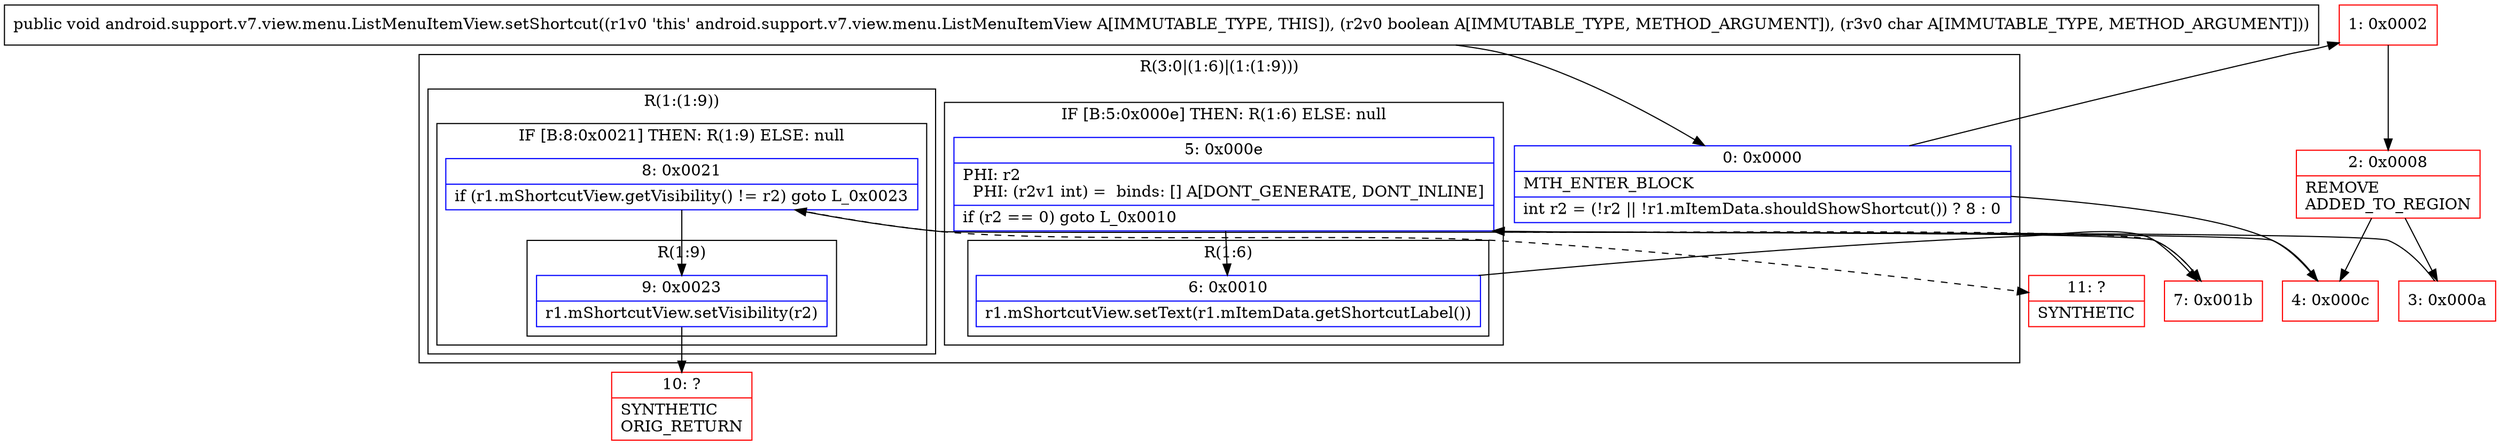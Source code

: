 digraph "CFG forandroid.support.v7.view.menu.ListMenuItemView.setShortcut(ZC)V" {
subgraph cluster_Region_1314370887 {
label = "R(3:0|(1:6)|(1:(1:9)))";
node [shape=record,color=blue];
Node_0 [shape=record,label="{0\:\ 0x0000|MTH_ENTER_BLOCK\l|int r2 = (!r2 \|\| !r1.mItemData.shouldShowShortcut()) ? 8 : 0\l}"];
subgraph cluster_IfRegion_61414735 {
label = "IF [B:5:0x000e] THEN: R(1:6) ELSE: null";
node [shape=record,color=blue];
Node_5 [shape=record,label="{5\:\ 0x000e|PHI: r2 \l  PHI: (r2v1 int) =  binds: [] A[DONT_GENERATE, DONT_INLINE]\l|if (r2 == 0) goto L_0x0010\l}"];
subgraph cluster_Region_363186730 {
label = "R(1:6)";
node [shape=record,color=blue];
Node_6 [shape=record,label="{6\:\ 0x0010|r1.mShortcutView.setText(r1.mItemData.getShortcutLabel())\l}"];
}
}
subgraph cluster_Region_2081370582 {
label = "R(1:(1:9))";
node [shape=record,color=blue];
subgraph cluster_IfRegion_1738779622 {
label = "IF [B:8:0x0021] THEN: R(1:9) ELSE: null";
node [shape=record,color=blue];
Node_8 [shape=record,label="{8\:\ 0x0021|if (r1.mShortcutView.getVisibility() != r2) goto L_0x0023\l}"];
subgraph cluster_Region_1784372188 {
label = "R(1:9)";
node [shape=record,color=blue];
Node_9 [shape=record,label="{9\:\ 0x0023|r1.mShortcutView.setVisibility(r2)\l}"];
}
}
}
}
Node_1 [shape=record,color=red,label="{1\:\ 0x0002}"];
Node_2 [shape=record,color=red,label="{2\:\ 0x0008|REMOVE\lADDED_TO_REGION\l}"];
Node_3 [shape=record,color=red,label="{3\:\ 0x000a}"];
Node_4 [shape=record,color=red,label="{4\:\ 0x000c}"];
Node_7 [shape=record,color=red,label="{7\:\ 0x001b}"];
Node_10 [shape=record,color=red,label="{10\:\ ?|SYNTHETIC\lORIG_RETURN\l}"];
Node_11 [shape=record,color=red,label="{11\:\ ?|SYNTHETIC\l}"];
MethodNode[shape=record,label="{public void android.support.v7.view.menu.ListMenuItemView.setShortcut((r1v0 'this' android.support.v7.view.menu.ListMenuItemView A[IMMUTABLE_TYPE, THIS]), (r2v0 boolean A[IMMUTABLE_TYPE, METHOD_ARGUMENT]), (r3v0 char A[IMMUTABLE_TYPE, METHOD_ARGUMENT])) }"];
MethodNode -> Node_0;
Node_0 -> Node_1;
Node_0 -> Node_4;
Node_5 -> Node_6;
Node_5 -> Node_7[style=dashed];
Node_6 -> Node_7;
Node_8 -> Node_9;
Node_8 -> Node_11[style=dashed];
Node_9 -> Node_10;
Node_1 -> Node_2;
Node_2 -> Node_3;
Node_2 -> Node_4;
Node_3 -> Node_5;
Node_4 -> Node_5;
Node_7 -> Node_8;
}

